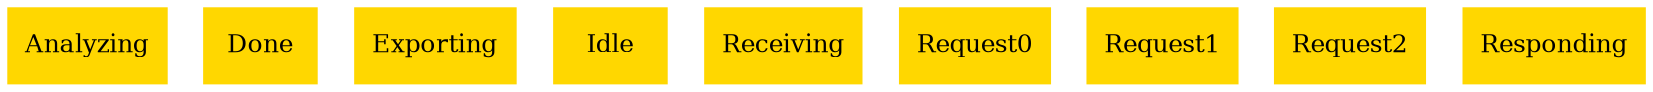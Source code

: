 digraph "graph" {
graph [fontsize=12]
node [fontsize=12]
edge [fontsize=12]
rankdir=TB;
"N0" [uuid="Analyzing", label="Analyzing", color="#ffd700", fontcolor = "#000000", shape = "box", style = "filled, solid"]
"N1" [uuid="Done", label="Done", color="#ffd700", fontcolor = "#000000", shape = "box", style = "filled, solid"]
"N2" [uuid="Exporting", label="Exporting", color="#ffd700", fontcolor = "#000000", shape = "box", style = "filled, solid"]
"N3" [uuid="Idle", label="Idle", color="#ffd700", fontcolor = "#000000", shape = "box", style = "filled, solid"]
"N4" [uuid="Receiving", label="Receiving", color="#ffd700", fontcolor = "#000000", shape = "box", style = "filled, solid"]
"N5" [uuid="Request0", label="Request0", color="#ffd700", fontcolor = "#000000", shape = "box", style = "filled, solid"]
"N6" [uuid="Request1", label="Request1", color="#ffd700", fontcolor = "#000000", shape = "box", style = "filled, solid"]
"N7" [uuid="Request2", label="Request2", color="#ffd700", fontcolor = "#000000", shape = "box", style = "filled, solid"]
"N8" [uuid="Responding", label="Responding", color="#ffd700", fontcolor = "#000000", shape = "box", style = "filled, solid"]
}
